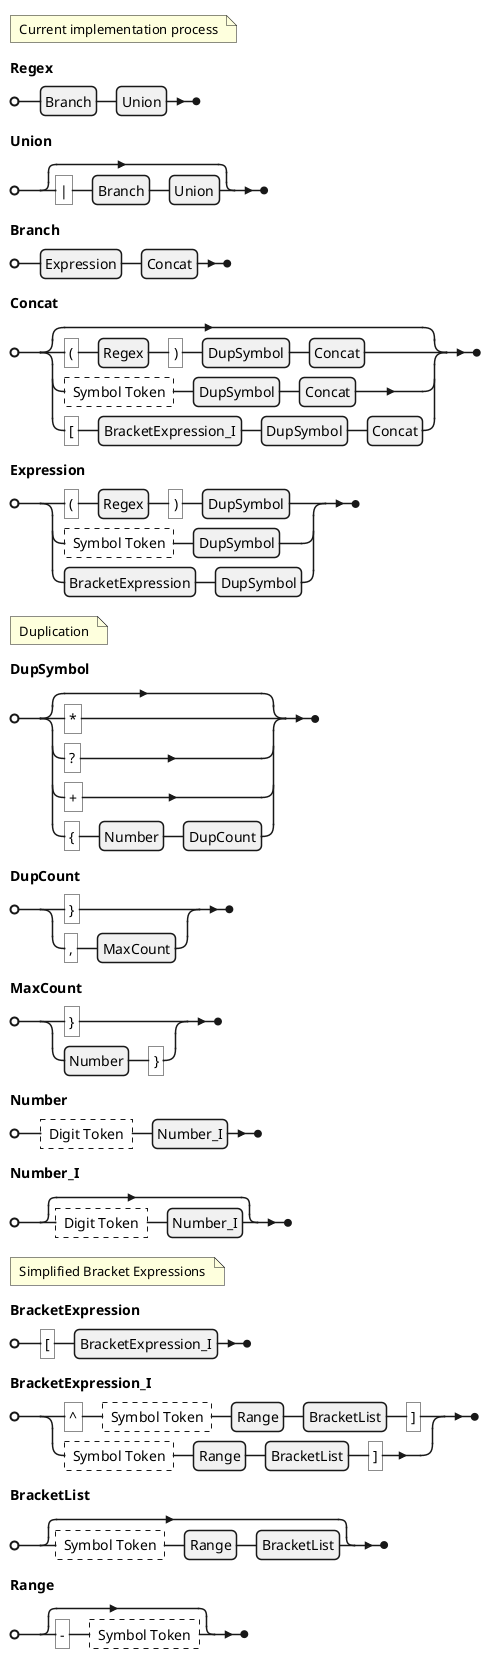 @startebnf Mathematical RegExp Syntax

(* Current implementation process *)

Regex = Branch, Union;
Union = ["|", Branch, Union];

Branch = Expression, Concat;
Concat = [ "(", Regex, ")", DupSymbol, Concat
         | ? Symbol Token ?, DupSymbol, Concat
         | "[", BracketExpression_I, DupSymbol, Concat
         ];

Expression = "(", Regex, ")", DupSymbol
           | ? Symbol Token ?, DupSymbol
           | BracketExpression, DupSymbol
           ;

(* Duplication *)
DupSymbol = [ "*"
            | "?"
            | "+"
            | "{", Number, DupCount
            ];

DupCount = "}"
         | ",", MaxCount
         ;

MaxCount = "}"
         | Number, "}"
         ;

Number = ? Digit Token ?, Number_I;
Number_I = [? Digit Token ?, Number_I];

(* Simplified Bracket Expressions *)
BracketExpression = "[",  BracketExpression_I;
BracketExpression_I = "^", ? Symbol Token ?, Range, BracketList, "]"
                    | ? Symbol Token ?, Range, BracketList, "]" 
                    ;

BracketList = [ ? Symbol Token ?, Range, BracketList];

Range = ["-", ? Symbol Token ?];

@endebnf
